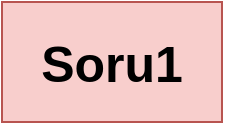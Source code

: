 <mxfile version="24.0.4" type="device">
  <diagram name="Page-1" id="ppZMmiEuSEUpjYbNcqeP">
    <mxGraphModel dx="1444" dy="944" grid="1" gridSize="10" guides="1" tooltips="1" connect="1" arrows="1" fold="1" page="1" pageScale="1" pageWidth="850" pageHeight="1100" math="0" shadow="0">
      <root>
        <mxCell id="0" />
        <mxCell id="1" parent="0" />
        <mxCell id="K9-Xf96pnQr6iXMx5Urm-1" value="&lt;b&gt;&lt;font style=&quot;font-size: 25px;&quot;&gt;Soru1&lt;/font&gt;&lt;/b&gt;" style="text;html=1;align=center;verticalAlign=middle;whiteSpace=wrap;rounded=0;fillColor=#f8cecc;strokeColor=#b85450;" vertex="1" parent="1">
          <mxGeometry x="80" y="20" width="110" height="60" as="geometry" />
        </mxCell>
      </root>
    </mxGraphModel>
  </diagram>
</mxfile>

